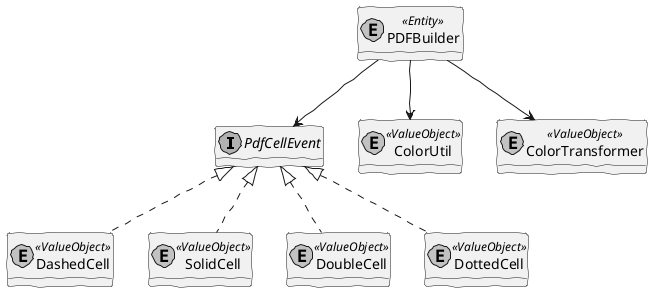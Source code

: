 @startuml  domain.png
skinparam handwritten true
skinparam monochrome true
skinparam packageStyle rect
skinparam defaultFontName FG Virgil
skinparam shadowing false

hide empty methods

interface PdfCellEvent
entity DashedCell << ValueObject >>
entity SolidCell << ValueObject >>
entity DoubleCell << ValueObject >>
entity DottedCell << ValueObject >>
entity PDFBuilder  << Entity >>
entity ColorUtil  << ValueObject >>
entity ColorTransformer  << ValueObject >>


PdfCellEvent <|.. DashedCell
PdfCellEvent <|.. SolidCell
PdfCellEvent <|.. DoubleCell
PdfCellEvent <|.. DottedCell
PDFBuilder --> ColorUtil
PDFBuilder --> ColorTransformer
PDFBuilder --> PdfCellEvent


@enduml